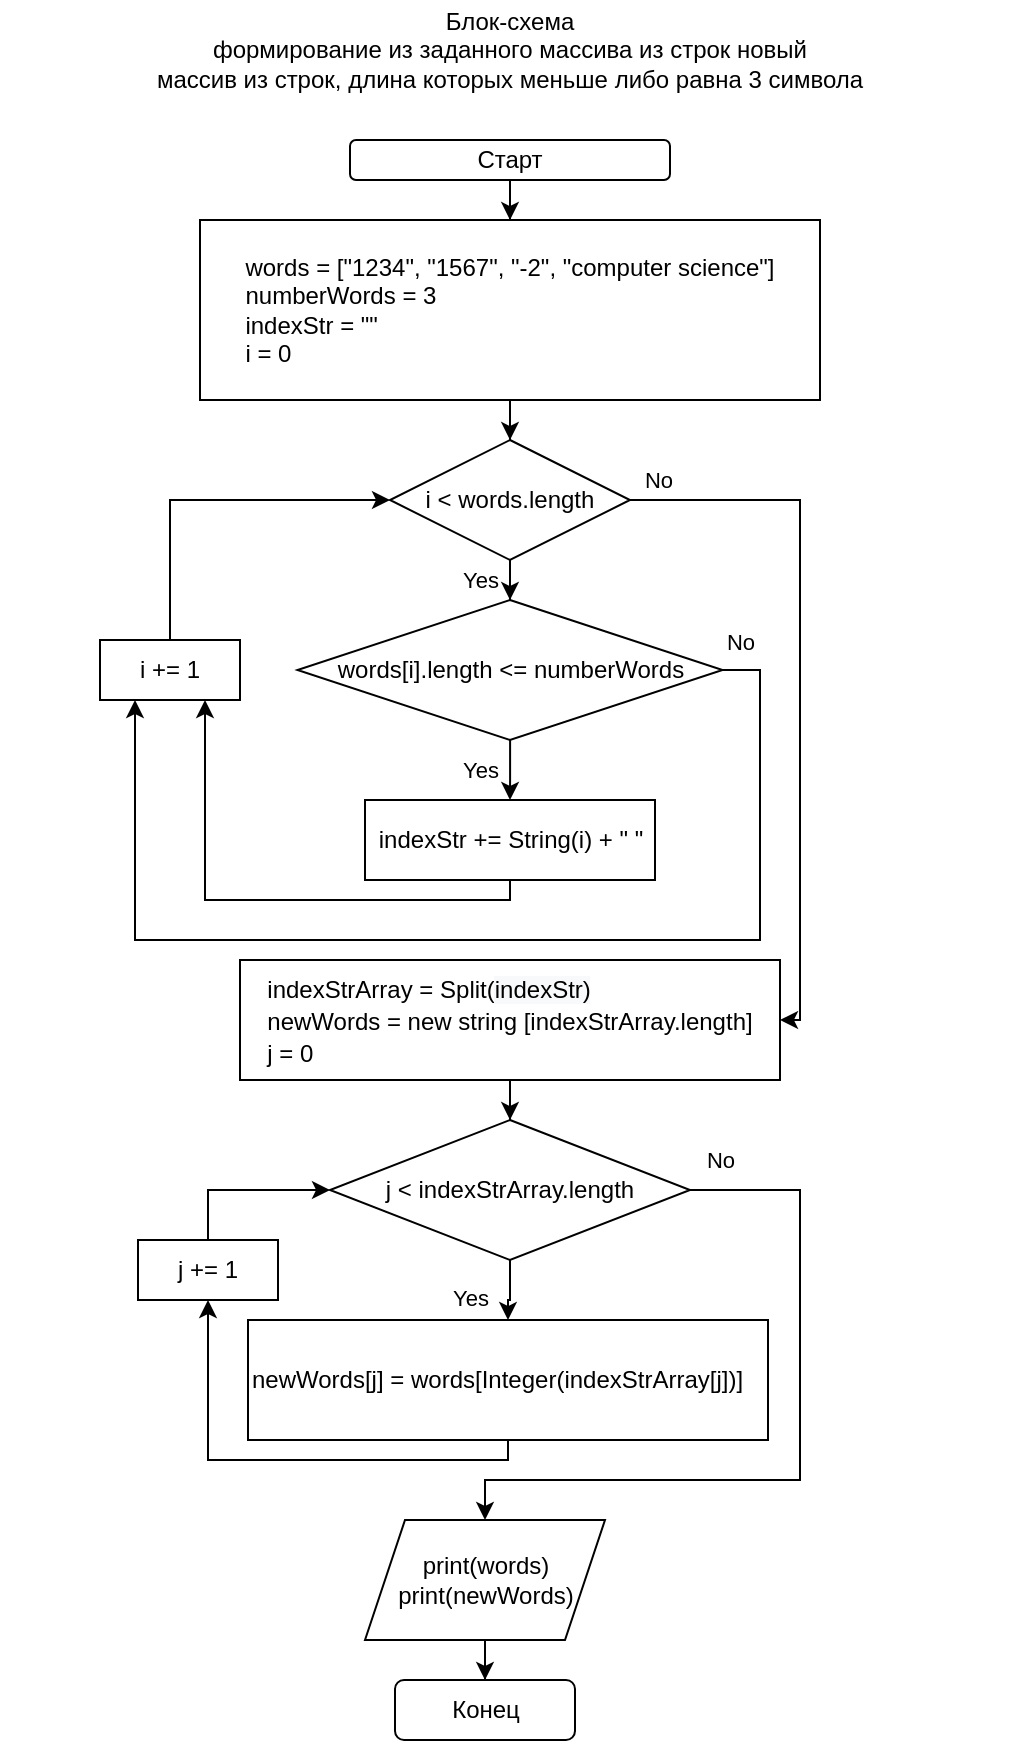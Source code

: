 <mxfile version="20.0.1" type="device"><diagram id="_SB1o7zXHadEe4cQTkYB" name="Page-1"><mxGraphModel dx="782" dy="468" grid="1" gridSize="10" guides="1" tooltips="1" connect="1" arrows="1" fold="1" page="1" pageScale="1" pageWidth="827" pageHeight="1169" math="0" shadow="0"><root><mxCell id="0"/><mxCell id="1" parent="0"/><mxCell id="jyjuNnMHvmg0TwJypJzU-3" style="edgeStyle=orthogonalEdgeStyle;rounded=0;orthogonalLoop=1;jettySize=auto;html=1;entryX=0.5;entryY=0;entryDx=0;entryDy=0;" parent="1" source="jyjuNnMHvmg0TwJypJzU-1" target="jyjuNnMHvmg0TwJypJzU-2" edge="1"><mxGeometry relative="1" as="geometry"/></mxCell><mxCell id="jyjuNnMHvmg0TwJypJzU-1" value="Старт" style="rounded=1;whiteSpace=wrap;html=1;" parent="1" vertex="1"><mxGeometry x="265" y="80" width="160" height="20" as="geometry"/></mxCell><mxCell id="jyjuNnMHvmg0TwJypJzU-14" style="edgeStyle=orthogonalEdgeStyle;rounded=0;orthogonalLoop=1;jettySize=auto;html=1;entryX=0.5;entryY=0;entryDx=0;entryDy=0;" parent="1" source="jyjuNnMHvmg0TwJypJzU-2" target="jyjuNnMHvmg0TwJypJzU-12" edge="1"><mxGeometry relative="1" as="geometry"/></mxCell><mxCell id="jyjuNnMHvmg0TwJypJzU-2" value="words = [&quot;1234&quot;, &quot;1567&quot;, &quot;-2&quot;, &quot;computer science&quot;]&lt;br&gt;&lt;div style=&quot;text-align: left;&quot;&gt;&lt;span style=&quot;background-color: initial;&quot;&gt;numberWords&lt;/span&gt;&lt;span style=&quot;background-color: initial;&quot;&gt;&amp;nbsp;= 3&lt;/span&gt;&lt;/div&gt;&lt;div style=&quot;text-align: left;&quot;&gt;&lt;span style=&quot;background-color: initial;&quot;&gt;indexStr = &quot;&quot;&lt;/span&gt;&lt;/div&gt;&lt;div style=&quot;text-align: left;&quot;&gt;&lt;span style=&quot;background-color: initial;&quot;&gt;i = 0&lt;/span&gt;&lt;/div&gt;" style="rounded=0;whiteSpace=wrap;html=1;" parent="1" vertex="1"><mxGeometry x="190" y="120" width="310" height="90" as="geometry"/></mxCell><mxCell id="jyjuNnMHvmg0TwJypJzU-7" value="Yes" style="edgeStyle=orthogonalEdgeStyle;rounded=0;orthogonalLoop=1;jettySize=auto;html=1;entryX=0.5;entryY=0;entryDx=0;entryDy=0;" parent="1" source="jyjuNnMHvmg0TwJypJzU-4" target="jyjuNnMHvmg0TwJypJzU-6" edge="1"><mxGeometry x="0.003" y="-15" relative="1" as="geometry"><mxPoint as="offset"/></mxGeometry></mxCell><mxCell id="jyjuNnMHvmg0TwJypJzU-16" style="edgeStyle=orthogonalEdgeStyle;rounded=0;orthogonalLoop=1;jettySize=auto;html=1;entryX=0.25;entryY=1;entryDx=0;entryDy=0;" parent="1" source="jyjuNnMHvmg0TwJypJzU-4" target="jyjuNnMHvmg0TwJypJzU-9" edge="1"><mxGeometry relative="1" as="geometry"><Array as="points"><mxPoint x="470" y="345"/><mxPoint x="470" y="480"/><mxPoint x="158" y="480"/></Array></mxGeometry></mxCell><mxCell id="jyjuNnMHvmg0TwJypJzU-17" value="No" style="edgeLabel;html=1;align=center;verticalAlign=middle;resizable=0;points=[];" parent="jyjuNnMHvmg0TwJypJzU-16" vertex="1" connectable="0"><mxGeometry x="-0.864" y="-1" relative="1" as="geometry"><mxPoint x="-9" y="-36" as="offset"/></mxGeometry></mxCell><mxCell id="jyjuNnMHvmg0TwJypJzU-4" value="&lt;span style=&quot;&quot;&gt;words[i].length &amp;lt;=&amp;nbsp;&lt;/span&gt;numberWords" style="rhombus;whiteSpace=wrap;html=1;" parent="1" vertex="1"><mxGeometry x="238.75" y="310" width="212.5" height="70" as="geometry"/></mxCell><mxCell id="jyjuNnMHvmg0TwJypJzU-10" style="edgeStyle=orthogonalEdgeStyle;rounded=0;orthogonalLoop=1;jettySize=auto;html=1;exitX=0.5;exitY=1;exitDx=0;exitDy=0;entryX=0.75;entryY=1;entryDx=0;entryDy=0;" parent="1" source="jyjuNnMHvmg0TwJypJzU-6" target="jyjuNnMHvmg0TwJypJzU-9" edge="1"><mxGeometry relative="1" as="geometry"><Array as="points"><mxPoint x="345" y="460"/><mxPoint x="193" y="460"/></Array></mxGeometry></mxCell><mxCell id="jyjuNnMHvmg0TwJypJzU-6" value="&lt;span style=&quot;&quot;&gt;indexStr += String(i) + &quot; &quot;&lt;br&gt;&lt;/span&gt;" style="rounded=0;whiteSpace=wrap;html=1;" parent="1" vertex="1"><mxGeometry x="272.5" y="410" width="145" height="40" as="geometry"/></mxCell><mxCell id="jyjuNnMHvmg0TwJypJzU-11" style="edgeStyle=orthogonalEdgeStyle;rounded=0;orthogonalLoop=1;jettySize=auto;html=1;exitX=0.5;exitY=0;exitDx=0;exitDy=0;entryX=0;entryY=0.5;entryDx=0;entryDy=0;" parent="1" source="jyjuNnMHvmg0TwJypJzU-9" target="jyjuNnMHvmg0TwJypJzU-12" edge="1"><mxGeometry relative="1" as="geometry"/></mxCell><mxCell id="jyjuNnMHvmg0TwJypJzU-9" value="i += 1" style="rounded=0;whiteSpace=wrap;html=1;" parent="1" vertex="1"><mxGeometry x="140" y="330" width="70" height="30" as="geometry"/></mxCell><mxCell id="jyjuNnMHvmg0TwJypJzU-15" value="Yes" style="edgeStyle=orthogonalEdgeStyle;rounded=0;orthogonalLoop=1;jettySize=auto;html=1;entryX=0.5;entryY=0;entryDx=0;entryDy=0;" parent="1" source="jyjuNnMHvmg0TwJypJzU-12" target="jyjuNnMHvmg0TwJypJzU-4" edge="1"><mxGeometry x="0.667" y="-15" relative="1" as="geometry"><mxPoint as="offset"/></mxGeometry></mxCell><mxCell id="jyjuNnMHvmg0TwJypJzU-19" value="No" style="edgeStyle=orthogonalEdgeStyle;rounded=0;orthogonalLoop=1;jettySize=auto;html=1;entryX=1;entryY=0.5;entryDx=0;entryDy=0;" parent="1" source="jyjuNnMHvmg0TwJypJzU-12" target="jyjuNnMHvmg0TwJypJzU-18" edge="1"><mxGeometry x="-0.924" y="10" relative="1" as="geometry"><Array as="points"><mxPoint x="490" y="260"/><mxPoint x="490" y="520"/></Array><mxPoint as="offset"/></mxGeometry></mxCell><mxCell id="jyjuNnMHvmg0TwJypJzU-12" value="i &amp;lt; words.length" style="rhombus;whiteSpace=wrap;html=1;" parent="1" vertex="1"><mxGeometry x="285" y="230" width="120" height="60" as="geometry"/></mxCell><mxCell id="jyjuNnMHvmg0TwJypJzU-23" style="edgeStyle=orthogonalEdgeStyle;rounded=0;orthogonalLoop=1;jettySize=auto;html=1;entryX=0.5;entryY=0;entryDx=0;entryDy=0;fontFamily=Helvetica;" parent="1" source="jyjuNnMHvmg0TwJypJzU-18" target="jyjuNnMHvmg0TwJypJzU-20" edge="1"><mxGeometry relative="1" as="geometry"/></mxCell><mxCell id="jyjuNnMHvmg0TwJypJzU-18" value="&lt;div style=&quot;background-color: rgb(255, 255, 255); line-height: 16px;&quot;&gt;&lt;div style=&quot;text-align: left; line-height: 16px;&quot;&gt;indexStrArray = Split(&lt;span style=&quot;background-color: rgb(248, 249, 250); text-align: center;&quot;&gt;indexStr)&lt;/span&gt;&lt;br&gt;&lt;/div&gt;&lt;div style=&quot;text-align: left; line-height: 16px;&quot;&gt;newWords = new string [indexStrArray.length]&lt;span style=&quot;background-color: rgb(248, 249, 250); text-align: center;&quot;&gt;&lt;br&gt;&lt;/span&gt;&lt;/div&gt;&lt;div style=&quot;text-align: left; line-height: 16px;&quot;&gt;j = 0&lt;/div&gt;&lt;/div&gt;" style="rounded=0;whiteSpace=wrap;html=1;" parent="1" vertex="1"><mxGeometry x="210" y="490" width="270" height="60" as="geometry"/></mxCell><mxCell id="jyjuNnMHvmg0TwJypJzU-25" value="Yes" style="edgeStyle=orthogonalEdgeStyle;rounded=0;orthogonalLoop=1;jettySize=auto;html=1;fontFamily=Helvetica;" parent="1" source="jyjuNnMHvmg0TwJypJzU-20" target="jyjuNnMHvmg0TwJypJzU-24" edge="1"><mxGeometry x="0.2" y="-20" relative="1" as="geometry"><mxPoint as="offset"/></mxGeometry></mxCell><mxCell id="jyjuNnMHvmg0TwJypJzU-32" value="No" style="edgeStyle=orthogonalEdgeStyle;rounded=0;orthogonalLoop=1;jettySize=auto;html=1;entryX=0.5;entryY=0;entryDx=0;entryDy=0;fontFamily=Helvetica;exitX=1;exitY=0.5;exitDx=0;exitDy=0;" parent="1" source="jyjuNnMHvmg0TwJypJzU-20" target="jyjuNnMHvmg0TwJypJzU-30" edge="1"><mxGeometry x="-0.92" y="15" relative="1" as="geometry"><Array as="points"><mxPoint x="490" y="605"/><mxPoint x="490" y="750"/><mxPoint x="333" y="750"/></Array><mxPoint as="offset"/></mxGeometry></mxCell><mxCell id="jyjuNnMHvmg0TwJypJzU-20" value="j &amp;lt;&amp;nbsp;&lt;span style=&quot;text-align: left; background-color: rgb(255, 255, 255);&quot;&gt;indexStrArray.length&lt;/span&gt;" style="rhombus;whiteSpace=wrap;html=1;" parent="1" vertex="1"><mxGeometry x="255" y="570" width="180" height="70" as="geometry"/></mxCell><mxCell id="jyjuNnMHvmg0TwJypJzU-28" style="edgeStyle=orthogonalEdgeStyle;rounded=0;orthogonalLoop=1;jettySize=auto;html=1;entryX=0.5;entryY=1;entryDx=0;entryDy=0;fontFamily=Helvetica;" parent="1" source="jyjuNnMHvmg0TwJypJzU-24" target="jyjuNnMHvmg0TwJypJzU-26" edge="1"><mxGeometry relative="1" as="geometry"><Array as="points"><mxPoint x="344" y="740"/><mxPoint x="194" y="740"/></Array></mxGeometry></mxCell><mxCell id="jyjuNnMHvmg0TwJypJzU-24" value="&lt;span style=&quot;background-color: rgb(255, 255, 255);&quot;&gt;newWords[j] =&amp;nbsp;&lt;/span&gt;words[Integer(&lt;span style=&quot;background-color: rgb(255, 255, 255);&quot;&gt;indexStrArray[j])]&lt;/span&gt;" style="rounded=0;whiteSpace=wrap;html=1;fontFamily=Helvetica;align=left;" parent="1" vertex="1"><mxGeometry x="214" y="670" width="260" height="60" as="geometry"/></mxCell><mxCell id="jyjuNnMHvmg0TwJypJzU-29" style="edgeStyle=orthogonalEdgeStyle;rounded=0;orthogonalLoop=1;jettySize=auto;html=1;entryX=0;entryY=0.5;entryDx=0;entryDy=0;fontFamily=Helvetica;exitX=0.5;exitY=0;exitDx=0;exitDy=0;" parent="1" source="jyjuNnMHvmg0TwJypJzU-26" target="jyjuNnMHvmg0TwJypJzU-20" edge="1"><mxGeometry relative="1" as="geometry"/></mxCell><mxCell id="jyjuNnMHvmg0TwJypJzU-26" value="j += 1" style="rounded=0;whiteSpace=wrap;html=1;" parent="1" vertex="1"><mxGeometry x="159" y="630" width="70" height="30" as="geometry"/></mxCell><mxCell id="jyjuNnMHvmg0TwJypJzU-34" style="edgeStyle=orthogonalEdgeStyle;rounded=0;orthogonalLoop=1;jettySize=auto;html=1;entryX=0.5;entryY=0;entryDx=0;entryDy=0;fontFamily=Helvetica;" parent="1" source="jyjuNnMHvmg0TwJypJzU-30" target="jyjuNnMHvmg0TwJypJzU-33" edge="1"><mxGeometry relative="1" as="geometry"/></mxCell><mxCell id="jyjuNnMHvmg0TwJypJzU-30" value="&lt;span style=&quot;background-color: rgb(255, 255, 255);&quot;&gt;print(words)&lt;/span&gt;&lt;br&gt;print(&lt;span style=&quot;background-color: rgb(255, 255, 255);&quot;&gt;newWords)&lt;/span&gt;" style="shape=parallelogram;perimeter=parallelogramPerimeter;whiteSpace=wrap;html=1;fixedSize=1;fontFamily=Helvetica;align=center;" parent="1" vertex="1"><mxGeometry x="272.5" y="770" width="120" height="60" as="geometry"/></mxCell><mxCell id="jyjuNnMHvmg0TwJypJzU-33" value="Конец" style="rounded=1;whiteSpace=wrap;html=1;fontFamily=Helvetica;" parent="1" vertex="1"><mxGeometry x="287.5" y="850" width="90" height="30" as="geometry"/></mxCell><mxCell id="jyjuNnMHvmg0TwJypJzU-35" value="Блок-схема&lt;br&gt;формирование из заданного массива из строк новый&lt;br&gt;массив из строк, длина которых меньше либо равна 3 символа" style="text;html=1;strokeColor=none;fillColor=none;align=center;verticalAlign=middle;whiteSpace=wrap;rounded=0;fontFamily=Helvetica;" parent="1" vertex="1"><mxGeometry x="90" y="10" width="510" height="50" as="geometry"/></mxCell></root></mxGraphModel></diagram></mxfile>
